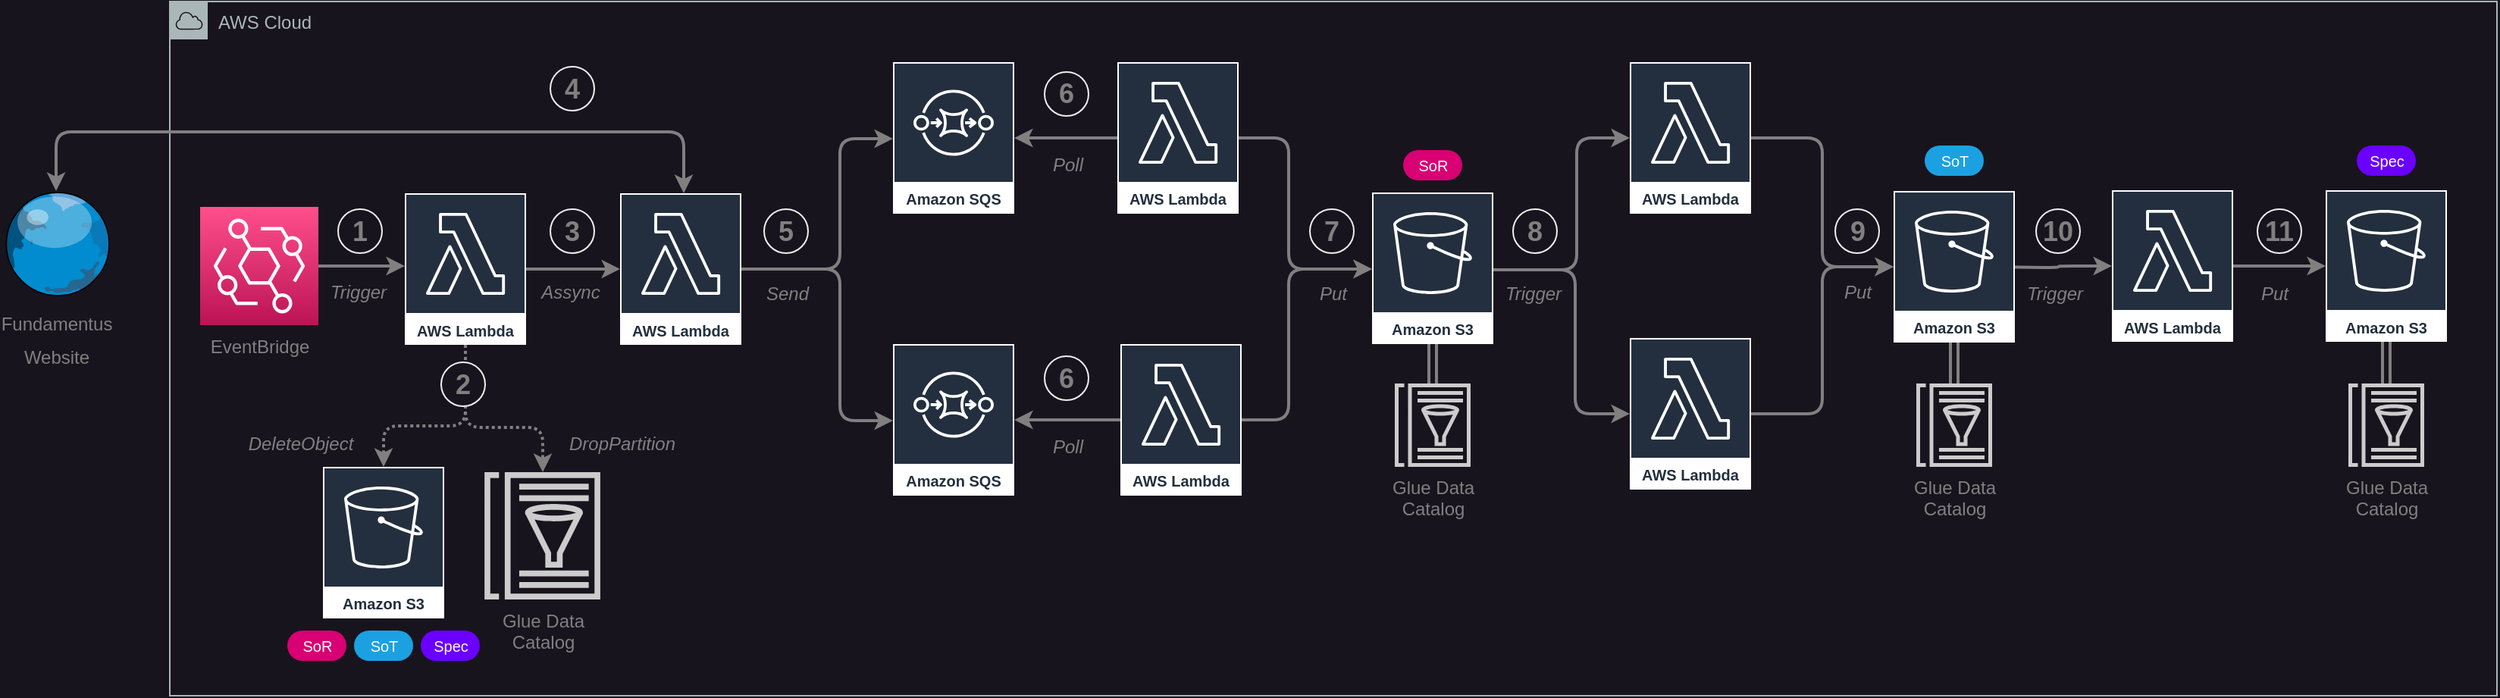 <mxfile>
    <diagram name="pynvest-tools" id="QcfjFlC14eD7CDKg3b7T">
        <mxGraphModel dx="1548" dy="1018" grid="0" gridSize="10" guides="1" tooltips="1" connect="1" arrows="1" fold="1" page="0" pageScale="1" pageWidth="850" pageHeight="1100" background="#18141D" math="0" shadow="0">
            <root>
                <mxCell id="0"/>
                <mxCell id="1" parent="0"/>
                <mxCell id="39" value="AWS Cloud" style="sketch=0;outlineConnect=0;gradientColor=none;html=1;whiteSpace=wrap;fontSize=12;fontStyle=0;shape=mxgraph.aws4.group;grIcon=mxgraph.aws4.group_aws_cloud;strokeColor=#AAB7B8;fillColor=none;verticalAlign=top;align=left;spacingLeft=30;fontColor=#AAB7B8;dashed=0;" parent="1" vertex="1">
                    <mxGeometry x="-65" y="-93" width="1535" height="458" as="geometry"/>
                </mxCell>
                <mxCell id="48" style="edgeStyle=orthogonalEdgeStyle;html=1;strokeColor=#808080;strokeWidth=2;" parent="1" source="7" target="47" edge="1">
                    <mxGeometry relative="1" as="geometry">
                        <Array as="points">
                            <mxPoint x="104" y="82"/>
                            <mxPoint x="104" y="82"/>
                        </Array>
                    </mxGeometry>
                </mxCell>
                <mxCell id="7" value="&lt;font color=&quot;#808080&quot;&gt;EventBridge&lt;/font&gt;" style="sketch=0;points=[[0,0,0],[0.25,0,0],[0.5,0,0],[0.75,0,0],[1,0,0],[0,1,0],[0.25,1,0],[0.5,1,0],[0.75,1,0],[1,1,0],[0,0.25,0],[0,0.5,0],[0,0.75,0],[1,0.25,0],[1,0.5,0],[1,0.75,0]];outlineConnect=0;fontColor=#232F3E;gradientColor=#FF4F8B;gradientDirection=north;fillColor=#BC1356;strokeColor=#ffffff;dashed=0;verticalLabelPosition=bottom;verticalAlign=top;align=center;html=1;fontSize=12;fontStyle=0;aspect=fixed;shape=mxgraph.aws4.resourceIcon;resIcon=mxgraph.aws4.eventbridge;" parent="1" vertex="1">
                    <mxGeometry x="-45" y="42.5" width="78" height="78" as="geometry"/>
                </mxCell>
                <mxCell id="17" style="edgeStyle=orthogonalEdgeStyle;html=1;strokeColor=#808080;strokeWidth=2;" parent="1" source="8" target="9" edge="1">
                    <mxGeometry relative="1" as="geometry">
                        <Array as="points">
                            <mxPoint x="377" y="83.5"/>
                            <mxPoint x="377" y="-2.5"/>
                        </Array>
                    </mxGeometry>
                </mxCell>
                <mxCell id="18" style="edgeStyle=orthogonalEdgeStyle;html=1;strokeColor=#808080;strokeWidth=2;" parent="1" source="8" target="10" edge="1">
                    <mxGeometry relative="1" as="geometry">
                        <Array as="points">
                            <mxPoint x="377" y="83.5"/>
                            <mxPoint x="377" y="183.5"/>
                        </Array>
                    </mxGeometry>
                </mxCell>
                <mxCell id="40" style="edgeStyle=orthogonalEdgeStyle;html=1;strokeColor=#808080;strokeWidth=2;fontSize=12;fontColor=#808080;startArrow=classic;startFill=1;" parent="1" source="8" target="37" edge="1">
                    <mxGeometry relative="1" as="geometry">
                        <Array as="points">
                            <mxPoint x="274" y="-7"/>
                            <mxPoint x="-140" y="-7"/>
                        </Array>
                    </mxGeometry>
                </mxCell>
                <mxCell id="8" value="AWS Lambda" style="sketch=0;outlineConnect=0;fontColor=#232F3E;gradientColor=none;strokeColor=#ffffff;fillColor=#232F3E;dashed=0;verticalLabelPosition=middle;verticalAlign=bottom;align=center;html=1;whiteSpace=wrap;fontSize=10;fontStyle=1;spacing=3;shape=mxgraph.aws4.productIcon;prIcon=mxgraph.aws4.lambda;" parent="1" vertex="1">
                    <mxGeometry x="232" y="33.5" width="80" height="100" as="geometry"/>
                </mxCell>
                <mxCell id="9" value="Amazon SQS" style="sketch=0;outlineConnect=0;fontColor=#232F3E;gradientColor=none;strokeColor=#ffffff;fillColor=#232F3E;dashed=0;verticalLabelPosition=middle;verticalAlign=bottom;align=center;html=1;whiteSpace=wrap;fontSize=10;fontStyle=1;spacing=3;shape=mxgraph.aws4.productIcon;prIcon=mxgraph.aws4.sqs;" parent="1" vertex="1">
                    <mxGeometry x="412" y="-53" width="80" height="100" as="geometry"/>
                </mxCell>
                <mxCell id="10" value="Amazon SQS" style="sketch=0;outlineConnect=0;fontColor=#232F3E;gradientColor=none;strokeColor=#ffffff;fillColor=#232F3E;dashed=0;verticalLabelPosition=middle;verticalAlign=bottom;align=center;html=1;whiteSpace=wrap;fontSize=10;fontStyle=1;spacing=3;shape=mxgraph.aws4.productIcon;prIcon=mxgraph.aws4.sqs;" parent="1" vertex="1">
                    <mxGeometry x="412" y="133" width="80" height="100" as="geometry"/>
                </mxCell>
                <mxCell id="21" style="edgeStyle=orthogonalEdgeStyle;curved=1;html=1;strokeColor=#808080;strokeWidth=2;" parent="1" source="11" target="10" edge="1">
                    <mxGeometry relative="1" as="geometry"/>
                </mxCell>
                <mxCell id="23" style="edgeStyle=orthogonalEdgeStyle;html=1;strokeColor=#808080;strokeWidth=2;" parent="1" source="11" target="13" edge="1">
                    <mxGeometry relative="1" as="geometry">
                        <Array as="points">
                            <mxPoint x="673" y="182.5"/>
                            <mxPoint x="673" y="83.5"/>
                        </Array>
                    </mxGeometry>
                </mxCell>
                <mxCell id="11" value="AWS Lambda" style="sketch=0;outlineConnect=0;fontColor=#232F3E;gradientColor=none;strokeColor=#ffffff;fillColor=#232F3E;dashed=0;verticalLabelPosition=middle;verticalAlign=bottom;align=center;html=1;whiteSpace=wrap;fontSize=10;fontStyle=1;spacing=3;shape=mxgraph.aws4.productIcon;prIcon=mxgraph.aws4.lambda;" parent="1" vertex="1">
                    <mxGeometry x="562" y="133" width="80" height="100" as="geometry"/>
                </mxCell>
                <mxCell id="20" style="edgeStyle=orthogonalEdgeStyle;curved=1;html=1;strokeColor=#808080;strokeWidth=2;" parent="1" source="12" target="9" edge="1">
                    <mxGeometry relative="1" as="geometry"/>
                </mxCell>
                <mxCell id="22" style="edgeStyle=orthogonalEdgeStyle;html=1;strokeColor=#808080;strokeWidth=2;" parent="1" source="12" target="13" edge="1">
                    <mxGeometry relative="1" as="geometry">
                        <Array as="points">
                            <mxPoint x="673" y="-3.5"/>
                            <mxPoint x="673" y="83.5"/>
                        </Array>
                    </mxGeometry>
                </mxCell>
                <mxCell id="12" value="AWS Lambda" style="sketch=0;outlineConnect=0;fontColor=#232F3E;gradientColor=none;strokeColor=#ffffff;fillColor=#232F3E;dashed=0;verticalLabelPosition=middle;verticalAlign=bottom;align=center;html=1;whiteSpace=wrap;fontSize=10;fontStyle=1;spacing=3;shape=mxgraph.aws4.productIcon;prIcon=mxgraph.aws4.lambda;" parent="1" vertex="1">
                    <mxGeometry x="560" y="-53" width="80" height="100" as="geometry"/>
                </mxCell>
                <mxCell id="72" style="edgeStyle=orthogonalEdgeStyle;html=1;strokeColor=#808080;strokeWidth=2;" parent="1" source="13" target="66" edge="1">
                    <mxGeometry relative="1" as="geometry">
                        <Array as="points">
                            <mxPoint x="863" y="84"/>
                            <mxPoint x="863" y="-3"/>
                        </Array>
                    </mxGeometry>
                </mxCell>
                <mxCell id="75" style="edgeStyle=orthogonalEdgeStyle;html=1;strokeColor=#808080;strokeWidth=2;" parent="1" source="13" target="69" edge="1">
                    <mxGeometry relative="1" as="geometry">
                        <Array as="points">
                            <mxPoint x="862" y="84"/>
                            <mxPoint x="862" y="179"/>
                        </Array>
                    </mxGeometry>
                </mxCell>
                <mxCell id="100" style="edgeStyle=orthogonalEdgeStyle;html=1;strokeColor=#808080;strokeWidth=2;fontSize=10;fontColor=#808080;shape=link;" parent="1" source="13" target="97" edge="1">
                    <mxGeometry relative="1" as="geometry"/>
                </mxCell>
                <mxCell id="13" value="Amazon S3" style="sketch=0;outlineConnect=0;fontColor=#232F3E;gradientColor=none;strokeColor=#ffffff;fillColor=#232F3E;dashed=0;verticalLabelPosition=middle;verticalAlign=bottom;align=center;html=1;whiteSpace=wrap;fontSize=10;fontStyle=1;spacing=3;shape=mxgraph.aws4.productIcon;prIcon=mxgraph.aws4.s3;" parent="1" vertex="1">
                    <mxGeometry x="728" y="33" width="80" height="100" as="geometry"/>
                </mxCell>
                <mxCell id="29" value="&lt;b&gt;&lt;font style=&quot;font-size: 18px;&quot;&gt;1&lt;/font&gt;&lt;/b&gt;" style="ellipse;whiteSpace=wrap;html=1;aspect=fixed;fontColor=#808080;fillColor=#18141D;strokeColor=#F0F0F0;" parent="1" vertex="1">
                    <mxGeometry x="46" y="44" width="29" height="29" as="geometry"/>
                </mxCell>
                <mxCell id="32" value="&lt;b&gt;&lt;font style=&quot;font-size: 18px;&quot;&gt;5&lt;/font&gt;&lt;/b&gt;" style="ellipse;whiteSpace=wrap;html=1;aspect=fixed;fontColor=#808080;fillColor=#18141D;strokeColor=#F0F0F0;" parent="1" vertex="1">
                    <mxGeometry x="327" y="44" width="29" height="29" as="geometry"/>
                </mxCell>
                <mxCell id="33" value="&lt;b&gt;&lt;font style=&quot;font-size: 18px;&quot;&gt;6&lt;/font&gt;&lt;/b&gt;" style="ellipse;whiteSpace=wrap;html=1;aspect=fixed;fontColor=#808080;fillColor=#18141D;strokeColor=#F0F0F0;" parent="1" vertex="1">
                    <mxGeometry x="512" y="-46.5" width="29" height="29" as="geometry"/>
                </mxCell>
                <mxCell id="34" value="&lt;b&gt;&lt;font style=&quot;font-size: 18px;&quot;&gt;7&lt;/font&gt;&lt;/b&gt;" style="ellipse;whiteSpace=wrap;html=1;aspect=fixed;fontColor=#808080;fillColor=#18141D;strokeColor=#F0F0F0;" parent="1" vertex="1">
                    <mxGeometry x="687" y="44" width="29" height="29" as="geometry"/>
                </mxCell>
                <mxCell id="37" value="&lt;font style=&quot;font-size: 12px;&quot;&gt;Fundamentus&lt;br&gt;Website&lt;br&gt;&lt;/font&gt;" style="verticalLabelPosition=bottom;sketch=0;aspect=fixed;html=1;verticalAlign=top;strokeColor=none;align=center;outlineConnect=0;shape=mxgraph.citrix.globe;fontSize=18;fontColor=#808080;" parent="1" vertex="1">
                    <mxGeometry x="-176" y="32" width="72.22" height="69" as="geometry"/>
                </mxCell>
                <mxCell id="41" value="&lt;b&gt;&lt;font style=&quot;font-size: 18px;&quot;&gt;4&lt;/font&gt;&lt;/b&gt;" style="ellipse;whiteSpace=wrap;html=1;aspect=fixed;fontColor=#808080;fillColor=#18141D;strokeColor=#F0F0F0;" parent="1" vertex="1">
                    <mxGeometry x="186" y="-50" width="29" height="29" as="geometry"/>
                </mxCell>
                <mxCell id="46" value="&lt;b&gt;&lt;font style=&quot;font-size: 18px;&quot;&gt;6&lt;/font&gt;&lt;/b&gt;" style="ellipse;whiteSpace=wrap;html=1;aspect=fixed;fontColor=#808080;fillColor=#18141D;strokeColor=#F0F0F0;" parent="1" vertex="1">
                    <mxGeometry x="512" y="141" width="29" height="29" as="geometry"/>
                </mxCell>
                <mxCell id="49" style="edgeStyle=orthogonalEdgeStyle;html=1;strokeColor=#808080;strokeWidth=2;" parent="1" source="47" target="8" edge="1">
                    <mxGeometry relative="1" as="geometry"/>
                </mxCell>
                <mxCell id="52" style="edgeStyle=orthogonalEdgeStyle;html=1;strokeColor=#808080;strokeWidth=2;dashed=1;dashPattern=1 1;" parent="1" source="47" target="51" edge="1">
                    <mxGeometry relative="1" as="geometry">
                        <Array as="points">
                            <mxPoint x="130" y="187"/>
                            <mxPoint x="76" y="187"/>
                        </Array>
                    </mxGeometry>
                </mxCell>
                <mxCell id="55" style="edgeStyle=orthogonalEdgeStyle;html=1;strokeColor=#808080;strokeWidth=2;dashed=1;dashPattern=1 1;" parent="1" source="47" target="53" edge="1">
                    <mxGeometry relative="1" as="geometry">
                        <Array as="points">
                            <mxPoint x="130" y="188"/>
                            <mxPoint x="181" y="188"/>
                        </Array>
                    </mxGeometry>
                </mxCell>
                <mxCell id="47" value="AWS Lambda" style="sketch=0;outlineConnect=0;fontColor=#232F3E;gradientColor=none;strokeColor=#ffffff;fillColor=#232F3E;dashed=0;verticalLabelPosition=middle;verticalAlign=bottom;align=center;html=1;whiteSpace=wrap;fontSize=10;fontStyle=1;spacing=3;shape=mxgraph.aws4.productIcon;prIcon=mxgraph.aws4.lambda;" parent="1" vertex="1">
                    <mxGeometry x="90" y="33.5" width="80" height="100" as="geometry"/>
                </mxCell>
                <mxCell id="50" value="&lt;b&gt;&lt;font style=&quot;font-size: 18px;&quot;&gt;3&lt;/font&gt;&lt;/b&gt;" style="ellipse;whiteSpace=wrap;html=1;aspect=fixed;fontColor=#808080;fillColor=#18141D;strokeColor=#F0F0F0;" parent="1" vertex="1">
                    <mxGeometry x="186" y="44" width="29" height="29" as="geometry"/>
                </mxCell>
                <mxCell id="51" value="Amazon S3" style="sketch=0;outlineConnect=0;fontColor=#232F3E;gradientColor=none;strokeColor=#ffffff;fillColor=#232F3E;dashed=0;verticalLabelPosition=middle;verticalAlign=bottom;align=center;html=1;whiteSpace=wrap;fontSize=10;fontStyle=1;spacing=3;shape=mxgraph.aws4.productIcon;prIcon=mxgraph.aws4.s3;" parent="1" vertex="1">
                    <mxGeometry x="36" y="214" width="80" height="100" as="geometry"/>
                </mxCell>
                <mxCell id="53" value="&lt;font style=&quot;background-color: rgb(24, 20, 29);&quot; color=&quot;#808080&quot;&gt;Glue Data&lt;br&gt;Catalog&lt;/font&gt;" style="sketch=0;outlineConnect=0;fontColor=#232F3E;gradientColor=none;fillColor=#CCCCCC;strokeColor=none;dashed=0;verticalLabelPosition=bottom;verticalAlign=top;align=center;html=1;fontSize=12;fontStyle=0;aspect=fixed;pointerEvents=1;shape=mxgraph.aws4.glue_data_catalog;" parent="1" vertex="1">
                    <mxGeometry x="142" y="217.5" width="77.54" height="84" as="geometry"/>
                </mxCell>
                <mxCell id="56" value="&lt;b&gt;&lt;font style=&quot;font-size: 18px;&quot;&gt;2&lt;/font&gt;&lt;/b&gt;" style="ellipse;whiteSpace=wrap;html=1;aspect=fixed;fontColor=#808080;fillColor=#18141D;strokeColor=#F0F0F0;" parent="1" vertex="1">
                    <mxGeometry x="114" y="145" width="29" height="29" as="geometry"/>
                </mxCell>
                <mxCell id="57" value="&lt;i&gt;Assync&lt;/i&gt;" style="text;html=1;align=center;verticalAlign=middle;resizable=0;points=[];autosize=1;strokeColor=none;fillColor=none;fontColor=#808080;" parent="1" vertex="1">
                    <mxGeometry x="170" y="86" width="57" height="26" as="geometry"/>
                </mxCell>
                <mxCell id="58" value="&lt;i&gt;Trigger&lt;/i&gt;" style="text;html=1;align=center;verticalAlign=middle;resizable=0;points=[];autosize=1;strokeColor=none;fillColor=none;fontColor=#808080;" parent="1" vertex="1">
                    <mxGeometry x="31" y="86" width="55" height="26" as="geometry"/>
                </mxCell>
                <mxCell id="59" value="&lt;i&gt;Send&lt;/i&gt;" style="text;html=1;align=center;verticalAlign=middle;resizable=0;points=[];autosize=1;strokeColor=none;fillColor=none;fontColor=#808080;" parent="1" vertex="1">
                    <mxGeometry x="318.5" y="87" width="46" height="26" as="geometry"/>
                </mxCell>
                <mxCell id="60" value="&lt;i&gt;Poll&lt;/i&gt;" style="text;html=1;align=center;verticalAlign=middle;resizable=0;points=[];autosize=1;strokeColor=none;fillColor=none;fontColor=#808080;" parent="1" vertex="1">
                    <mxGeometry x="507.5" y="2" width="38" height="26" as="geometry"/>
                </mxCell>
                <mxCell id="61" value="&lt;i&gt;Poll&lt;/i&gt;" style="text;html=1;align=center;verticalAlign=middle;resizable=0;points=[];autosize=1;strokeColor=none;fillColor=none;fontColor=#808080;" parent="1" vertex="1">
                    <mxGeometry x="507.5" y="188" width="38" height="26" as="geometry"/>
                </mxCell>
                <mxCell id="62" value="&lt;i&gt;Put&lt;/i&gt;" style="text;html=1;align=center;verticalAlign=middle;resizable=0;points=[];autosize=1;strokeColor=none;fillColor=none;fontColor=#808080;" parent="1" vertex="1">
                    <mxGeometry x="684" y="87" width="36" height="26" as="geometry"/>
                </mxCell>
                <mxCell id="64" value="&lt;i&gt;DeleteObject&lt;br&gt;&lt;/i&gt;" style="text;html=1;align=center;verticalAlign=middle;resizable=0;points=[];autosize=1;strokeColor=none;fillColor=none;fontColor=#808080;" parent="1" vertex="1">
                    <mxGeometry x="-23" y="186" width="87" height="26" as="geometry"/>
                </mxCell>
                <mxCell id="65" value="&lt;i&gt;DropPartition&lt;br&gt;&lt;/i&gt;" style="text;html=1;align=center;verticalAlign=middle;resizable=0;points=[];autosize=1;strokeColor=none;fillColor=none;fontColor=#808080;" parent="1" vertex="1">
                    <mxGeometry x="189" y="186" width="88" height="26" as="geometry"/>
                </mxCell>
                <mxCell id="82" style="edgeStyle=orthogonalEdgeStyle;html=1;strokeColor=#808080;strokeWidth=2;fontSize=10;fontColor=#808080;" parent="1" source="66" target="80" edge="1">
                    <mxGeometry relative="1" as="geometry"/>
                </mxCell>
                <mxCell id="66" value="AWS Lambda" style="sketch=0;outlineConnect=0;fontColor=#232F3E;gradientColor=none;strokeColor=#ffffff;fillColor=#232F3E;dashed=0;verticalLabelPosition=middle;verticalAlign=bottom;align=center;html=1;whiteSpace=wrap;fontSize=10;fontStyle=1;spacing=3;shape=mxgraph.aws4.productIcon;prIcon=mxgraph.aws4.lambda;" parent="1" vertex="1">
                    <mxGeometry x="898" y="-53" width="80" height="100" as="geometry"/>
                </mxCell>
                <mxCell id="83" style="edgeStyle=orthogonalEdgeStyle;html=1;strokeColor=#808080;strokeWidth=2;fontSize=10;fontColor=#808080;" parent="1" source="69" target="80" edge="1">
                    <mxGeometry relative="1" as="geometry"/>
                </mxCell>
                <mxCell id="69" value="AWS Lambda" style="sketch=0;outlineConnect=0;fontColor=#232F3E;gradientColor=none;strokeColor=#ffffff;fillColor=#232F3E;dashed=0;verticalLabelPosition=middle;verticalAlign=bottom;align=center;html=1;whiteSpace=wrap;fontSize=10;fontStyle=1;spacing=3;shape=mxgraph.aws4.productIcon;prIcon=mxgraph.aws4.lambda;" parent="1" vertex="1">
                    <mxGeometry x="898" y="129" width="80" height="100" as="geometry"/>
                </mxCell>
                <mxCell id="73" value="&lt;i&gt;Trigger&lt;/i&gt;" style="text;html=1;align=center;verticalAlign=middle;resizable=0;points=[];autosize=1;strokeColor=none;fillColor=none;fontColor=#808080;" parent="1" vertex="1">
                    <mxGeometry x="806" y="87" width="55" height="26" as="geometry"/>
                </mxCell>
                <mxCell id="76" value="SoR" style="rounded=1;whiteSpace=wrap;html=1;arcSize=50;fillColor=#d80073;fontColor=#ffffff;strokeColor=none;fontSize=10;" parent="1" vertex="1">
                    <mxGeometry x="12.5" y="322" width="39" height="20" as="geometry"/>
                </mxCell>
                <mxCell id="77" value="SoT" style="rounded=1;whiteSpace=wrap;html=1;arcSize=50;fillColor=#1ba1e2;fontColor=#ffffff;strokeColor=none;fontSize=10;" parent="1" vertex="1">
                    <mxGeometry x="56.5" y="322" width="39" height="20" as="geometry"/>
                </mxCell>
                <mxCell id="78" value="Spec" style="rounded=1;whiteSpace=wrap;html=1;arcSize=50;fillColor=#6a00ff;fontColor=#ffffff;strokeColor=none;fontSize=10;" parent="1" vertex="1">
                    <mxGeometry x="100.5" y="322" width="39" height="20" as="geometry"/>
                </mxCell>
                <mxCell id="79" value="SoR" style="rounded=1;whiteSpace=wrap;html=1;arcSize=50;fillColor=#d80073;fontColor=#ffffff;strokeColor=none;fontSize=10;" parent="1" vertex="1">
                    <mxGeometry x="748.5" y="5" width="39" height="20" as="geometry"/>
                </mxCell>
                <mxCell id="86" style="edgeStyle=orthogonalEdgeStyle;html=1;strokeColor=#808080;strokeWidth=2;fontSize=10;fontColor=#808080;" parent="1" target="85" edge="1">
                    <mxGeometry relative="1" as="geometry">
                        <mxPoint x="1145" y="82.077" as="sourcePoint"/>
                    </mxGeometry>
                </mxCell>
                <mxCell id="101" style="edgeStyle=orthogonalEdgeStyle;shape=link;html=1;strokeColor=#808080;strokeWidth=2;fontSize=10;fontColor=#808080;" parent="1" source="80" target="98" edge="1">
                    <mxGeometry relative="1" as="geometry"/>
                </mxCell>
                <mxCell id="80" value="Amazon S3" style="sketch=0;outlineConnect=0;fontColor=#232F3E;gradientColor=none;strokeColor=#ffffff;fillColor=#232F3E;dashed=0;verticalLabelPosition=middle;verticalAlign=bottom;align=center;html=1;whiteSpace=wrap;fontSize=10;fontStyle=1;spacing=3;shape=mxgraph.aws4.productIcon;prIcon=mxgraph.aws4.s3;" parent="1" vertex="1">
                    <mxGeometry x="1072" y="32" width="80" height="100" as="geometry"/>
                </mxCell>
                <mxCell id="81" value="SoT" style="rounded=1;whiteSpace=wrap;html=1;arcSize=50;fillColor=#1ba1e2;fontColor=#ffffff;strokeColor=none;fontSize=10;" parent="1" vertex="1">
                    <mxGeometry x="1092.5" y="2" width="39" height="20" as="geometry"/>
                </mxCell>
                <mxCell id="84" value="&lt;i&gt;Put&lt;/i&gt;" style="text;html=1;align=center;verticalAlign=middle;resizable=0;points=[];autosize=1;strokeColor=none;fillColor=none;fontColor=#808080;" parent="1" vertex="1">
                    <mxGeometry x="1030" y="86" width="36" height="26" as="geometry"/>
                </mxCell>
                <mxCell id="89" style="edgeStyle=orthogonalEdgeStyle;html=1;strokeColor=#808080;strokeWidth=2;fontSize=10;fontColor=#808080;" parent="1" source="85" target="88" edge="1">
                    <mxGeometry relative="1" as="geometry"/>
                </mxCell>
                <mxCell id="85" value="AWS Lambda" style="sketch=0;outlineConnect=0;fontColor=#232F3E;gradientColor=none;strokeColor=#ffffff;fillColor=#232F3E;dashed=0;verticalLabelPosition=middle;verticalAlign=bottom;align=center;html=1;whiteSpace=wrap;fontSize=10;fontStyle=1;spacing=3;shape=mxgraph.aws4.productIcon;prIcon=mxgraph.aws4.lambda;" parent="1" vertex="1">
                    <mxGeometry x="1216" y="31.5" width="80" height="100" as="geometry"/>
                </mxCell>
                <mxCell id="87" value="&lt;i&gt;Trigger&lt;/i&gt;" style="text;html=1;align=center;verticalAlign=middle;resizable=0;points=[];autosize=1;strokeColor=none;fillColor=none;fontColor=#808080;" parent="1" vertex="1">
                    <mxGeometry x="1150" y="87" width="55" height="26" as="geometry"/>
                </mxCell>
                <mxCell id="102" style="edgeStyle=orthogonalEdgeStyle;shape=link;html=1;strokeColor=#808080;strokeWidth=2;fontSize=10;fontColor=#808080;" parent="1" source="88" target="99" edge="1">
                    <mxGeometry relative="1" as="geometry"/>
                </mxCell>
                <mxCell id="88" value="Amazon S3" style="sketch=0;outlineConnect=0;fontColor=#232F3E;gradientColor=none;strokeColor=#ffffff;fillColor=#232F3E;dashed=0;verticalLabelPosition=middle;verticalAlign=bottom;align=center;html=1;whiteSpace=wrap;fontSize=10;fontStyle=1;spacing=3;shape=mxgraph.aws4.productIcon;prIcon=mxgraph.aws4.s3;" parent="1" vertex="1">
                    <mxGeometry x="1357" y="31.5" width="80" height="100" as="geometry"/>
                </mxCell>
                <mxCell id="90" value="&lt;i&gt;Put&lt;/i&gt;" style="text;html=1;align=center;verticalAlign=middle;resizable=0;points=[];autosize=1;strokeColor=none;fillColor=none;fontColor=#808080;" parent="1" vertex="1">
                    <mxGeometry x="1305" y="87" width="36" height="26" as="geometry"/>
                </mxCell>
                <mxCell id="91" value="Spec" style="rounded=1;whiteSpace=wrap;html=1;arcSize=50;fillColor=#6a00ff;fontColor=#ffffff;strokeColor=none;fontSize=10;" parent="1" vertex="1">
                    <mxGeometry x="1377.5" y="2" width="39" height="20" as="geometry"/>
                </mxCell>
                <mxCell id="92" value="&lt;b&gt;&lt;font style=&quot;font-size: 18px;&quot;&gt;8&lt;/font&gt;&lt;/b&gt;" style="ellipse;whiteSpace=wrap;html=1;aspect=fixed;fontColor=#808080;fillColor=#18141D;strokeColor=#F0F0F0;" parent="1" vertex="1">
                    <mxGeometry x="821" y="44" width="29" height="29" as="geometry"/>
                </mxCell>
                <mxCell id="93" value="&lt;b&gt;&lt;font style=&quot;font-size: 18px;&quot;&gt;9&lt;/font&gt;&lt;/b&gt;" style="ellipse;whiteSpace=wrap;html=1;aspect=fixed;fontColor=#808080;fillColor=#18141D;strokeColor=#F0F0F0;" parent="1" vertex="1">
                    <mxGeometry x="1033.5" y="44" width="29" height="29" as="geometry"/>
                </mxCell>
                <mxCell id="95" value="&lt;b&gt;&lt;font style=&quot;font-size: 18px;&quot;&gt;10&lt;/font&gt;&lt;/b&gt;" style="ellipse;whiteSpace=wrap;html=1;aspect=fixed;fontColor=#808080;fillColor=#18141D;strokeColor=#F0F0F0;" parent="1" vertex="1">
                    <mxGeometry x="1166" y="44" width="29" height="29" as="geometry"/>
                </mxCell>
                <mxCell id="96" value="&lt;b&gt;&lt;font style=&quot;font-size: 18px;&quot;&gt;11&lt;/font&gt;&lt;/b&gt;" style="ellipse;whiteSpace=wrap;html=1;aspect=fixed;fontColor=#808080;fillColor=#18141D;strokeColor=#F0F0F0;" parent="1" vertex="1">
                    <mxGeometry x="1312" y="44" width="29" height="29" as="geometry"/>
                </mxCell>
                <mxCell id="97" value="&lt;font style=&quot;background-color: rgb(24, 20, 29);&quot; color=&quot;#808080&quot;&gt;Glue Data&lt;br&gt;Catalog&lt;/font&gt;" style="sketch=0;outlineConnect=0;fontColor=#232F3E;gradientColor=none;fillColor=#CCCCCC;strokeColor=none;dashed=0;verticalLabelPosition=bottom;verticalAlign=top;align=center;html=1;fontSize=12;fontStyle=0;aspect=fixed;pointerEvents=1;shape=mxgraph.aws4.glue_data_catalog;" parent="1" vertex="1">
                    <mxGeometry x="742.62" y="159" width="50.77" height="55" as="geometry"/>
                </mxCell>
                <mxCell id="98" value="&lt;font style=&quot;background-color: rgb(24, 20, 29);&quot; color=&quot;#808080&quot;&gt;Glue Data&lt;br&gt;Catalog&lt;/font&gt;" style="sketch=0;outlineConnect=0;fontColor=#232F3E;gradientColor=none;fillColor=#CCCCCC;strokeColor=none;dashed=0;verticalLabelPosition=bottom;verticalAlign=top;align=center;html=1;fontSize=12;fontStyle=0;aspect=fixed;pointerEvents=1;shape=mxgraph.aws4.glue_data_catalog;" parent="1" vertex="1">
                    <mxGeometry x="1086.62" y="159" width="50.77" height="55" as="geometry"/>
                </mxCell>
                <mxCell id="99" value="&lt;font style=&quot;background-color: rgb(24, 20, 29);&quot; color=&quot;#808080&quot;&gt;Glue Data&lt;br&gt;Catalog&lt;/font&gt;" style="sketch=0;outlineConnect=0;fontColor=#232F3E;gradientColor=none;fillColor=#CCCCCC;strokeColor=none;dashed=0;verticalLabelPosition=bottom;verticalAlign=top;align=center;html=1;fontSize=12;fontStyle=0;aspect=fixed;pointerEvents=1;shape=mxgraph.aws4.glue_data_catalog;" parent="1" vertex="1">
                    <mxGeometry x="1371.62" y="159" width="50.77" height="55" as="geometry"/>
                </mxCell>
            </root>
        </mxGraphModel>
    </diagram>
</mxfile>